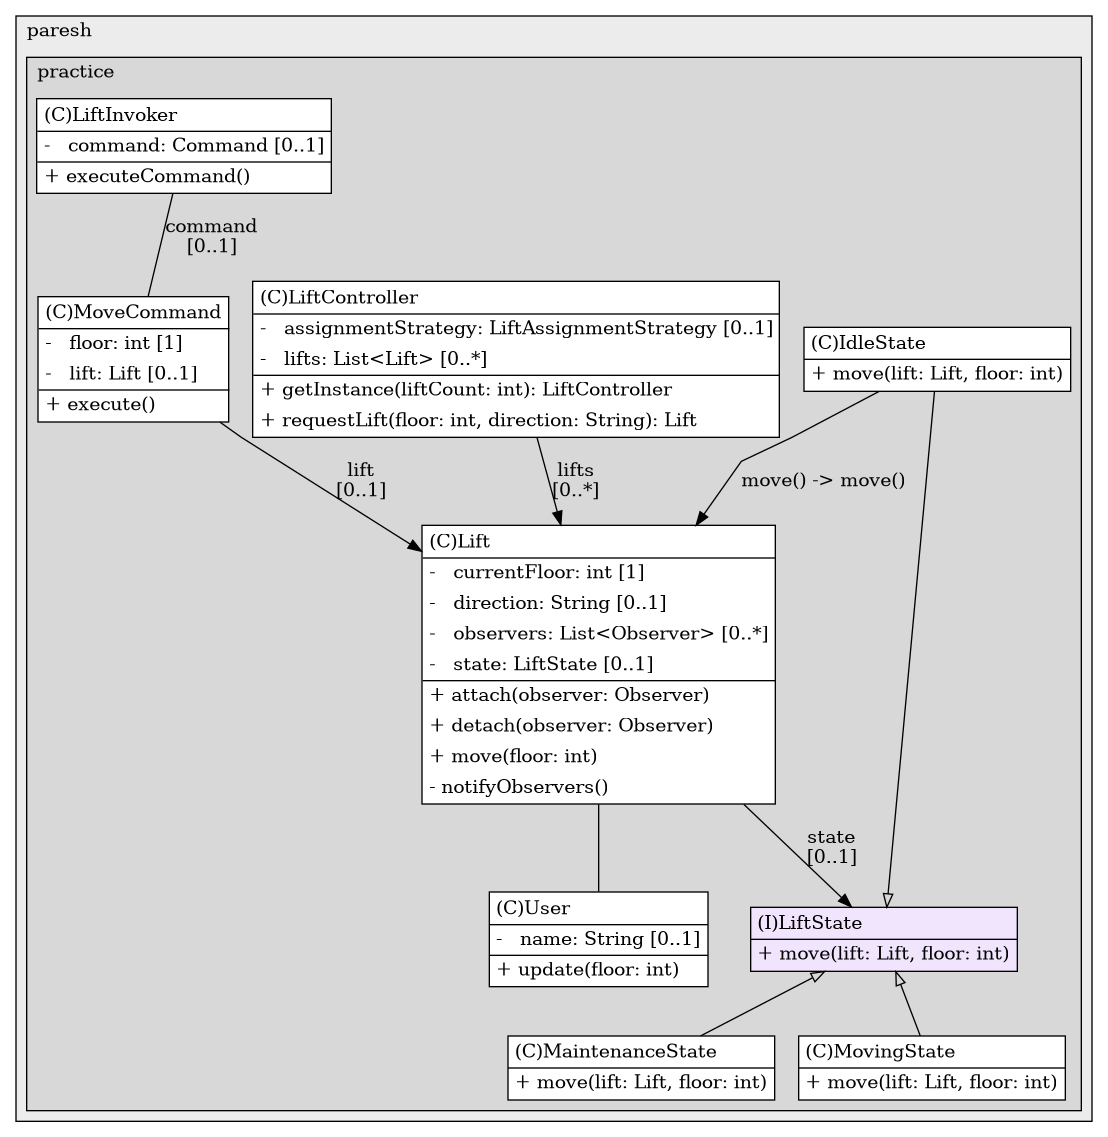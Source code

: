 @startuml

/' diagram meta data start
config=StructureConfiguration;
{
  "projectClassification": {
    "searchMode": "OpenProject", // OpenProject, AllProjects
    "includedProjects": "",
    "pathEndKeywords": "*.impl",
    "isClientPath": "",
    "isClientName": "",
    "isTestPath": "",
    "isTestName": "",
    "isMappingPath": "",
    "isMappingName": "",
    "isDataAccessPath": "",
    "isDataAccessName": "",
    "isDataStructurePath": "",
    "isDataStructureName": "",
    "isInterfaceStructuresPath": "",
    "isInterfaceStructuresName": "",
    "isEntryPointPath": "",
    "isEntryPointName": "",
    "treatFinalFieldsAsMandatory": false
  },
  "graphRestriction": {
    "classPackageExcludeFilter": "",
    "classPackageIncludeFilter": "",
    "classNameExcludeFilter": "",
    "classNameIncludeFilter": "",
    "methodNameExcludeFilter": "",
    "methodNameIncludeFilter": "",
    "removeByInheritance": "", // inheritance/annotation based filtering is done in a second step
    "removeByAnnotation": "",
    "removeByClassPackage": "", // cleanup the graph after inheritance/annotation based filtering is done
    "removeByClassName": "",
    "cutMappings": false,
    "cutEnum": true,
    "cutTests": true,
    "cutClient": true,
    "cutDataAccess": false,
    "cutInterfaceStructures": false,
    "cutDataStructures": false,
    "cutGetterAndSetter": true,
    "cutConstructors": true
  },
  "graphTraversal": {
    "forwardDepth": 6,
    "backwardDepth": 6,
    "classPackageExcludeFilter": "",
    "classPackageIncludeFilter": "",
    "classNameExcludeFilter": "",
    "classNameIncludeFilter": "",
    "methodNameExcludeFilter": "",
    "methodNameIncludeFilter": "",
    "hideMappings": false,
    "hideDataStructures": false,
    "hidePrivateMethods": true,
    "hideInterfaceCalls": true, // indirection: implementation -> interface (is hidden) -> implementation
    "onlyShowApplicationEntryPoints": false, // root node is included
    "useMethodCallsForStructureDiagram": "ForwardOnly" // ForwardOnly, BothDirections, No
  },
  "details": {
    "aggregation": "GroupByClass", // ByClass, GroupByClass, None
    "showClassGenericTypes": true,
    "showMethods": true,
    "showMethodParameterNames": true,
    "showMethodParameterTypes": true,
    "showMethodReturnType": true,
    "showPackageLevels": 2,
    "showDetailedClassStructure": true
  },
  "rootClass": "com.paresh.practice.design.patterns.problem.LiftState",
  "extensionCallbackMethod": "" // qualified.class.name#methodName - signature: public static String method(String)
}
diagram meta data end '/



digraph g {
    rankdir="TB"
    splines=polyline
    

'nodes 
subgraph cluster_995423943 { 
   	label=paresh
	labeljust=l
	fillcolor="#ececec"
	style=filled
   
   subgraph cluster_1785808304 { 
   	label=practice
	labeljust=l
	fillcolor="#d8d8d8"
	style=filled
   
   IdleState1974454201[
	label=<<TABLE BORDER="1" CELLBORDER="0" CELLPADDING="4" CELLSPACING="0">
<TR><TD ALIGN="LEFT" >(C)IdleState</TD></TR>
<HR/>
<TR><TD ALIGN="LEFT" >+ move(lift: Lift, floor: int)</TD></TR>
</TABLE>>
	style=filled
	margin=0
	shape=plaintext
	fillcolor="#FFFFFF"
];

Lift1974454201[
	label=<<TABLE BORDER="1" CELLBORDER="0" CELLPADDING="4" CELLSPACING="0">
<TR><TD ALIGN="LEFT" >(C)Lift</TD></TR>
<HR/>
<TR><TD ALIGN="LEFT" >-   currentFloor: int [1]</TD></TR>
<TR><TD ALIGN="LEFT" >-   direction: String [0..1]</TD></TR>
<TR><TD ALIGN="LEFT" >-   observers: List&lt;Observer&gt; [0..*]</TD></TR>
<TR><TD ALIGN="LEFT" >-   state: LiftState [0..1]</TD></TR>
<HR/>
<TR><TD ALIGN="LEFT" >+ attach(observer: Observer)</TD></TR>
<TR><TD ALIGN="LEFT" >+ detach(observer: Observer)</TD></TR>
<TR><TD ALIGN="LEFT" >+ move(floor: int)</TD></TR>
<TR><TD ALIGN="LEFT" >- notifyObservers()</TD></TR>
</TABLE>>
	style=filled
	margin=0
	shape=plaintext
	fillcolor="#FFFFFF"
];

LiftController1974454201[
	label=<<TABLE BORDER="1" CELLBORDER="0" CELLPADDING="4" CELLSPACING="0">
<TR><TD ALIGN="LEFT" >(C)LiftController</TD></TR>
<HR/>
<TR><TD ALIGN="LEFT" >-   assignmentStrategy: LiftAssignmentStrategy [0..1]</TD></TR>
<TR><TD ALIGN="LEFT" >-   lifts: List&lt;Lift&gt; [0..*]</TD></TR>
<HR/>
<TR><TD ALIGN="LEFT" >+ getInstance(liftCount: int): LiftController</TD></TR>
<TR><TD ALIGN="LEFT" >+ requestLift(floor: int, direction: String): Lift</TD></TR>
</TABLE>>
	style=filled
	margin=0
	shape=plaintext
	fillcolor="#FFFFFF"
];

LiftInvoker1974454201[
	label=<<TABLE BORDER="1" CELLBORDER="0" CELLPADDING="4" CELLSPACING="0">
<TR><TD ALIGN="LEFT" >(C)LiftInvoker</TD></TR>
<HR/>
<TR><TD ALIGN="LEFT" >-   command: Command [0..1]</TD></TR>
<HR/>
<TR><TD ALIGN="LEFT" >+ executeCommand()</TD></TR>
</TABLE>>
	style=filled
	margin=0
	shape=plaintext
	fillcolor="#FFFFFF"
];

LiftState1974454201[
	label=<<TABLE BORDER="1" CELLBORDER="0" CELLPADDING="4" CELLSPACING="0">
<TR><TD ALIGN="LEFT" >(I)LiftState</TD></TR>
<HR/>
<TR><TD ALIGN="LEFT" >+ move(lift: Lift, floor: int)</TD></TR>
</TABLE>>
	style=filled
	margin=0
	shape=plaintext
	fillcolor="#F1E5FD"
];

MaintenanceState1974454201[
	label=<<TABLE BORDER="1" CELLBORDER="0" CELLPADDING="4" CELLSPACING="0">
<TR><TD ALIGN="LEFT" >(C)MaintenanceState</TD></TR>
<HR/>
<TR><TD ALIGN="LEFT" >+ move(lift: Lift, floor: int)</TD></TR>
</TABLE>>
	style=filled
	margin=0
	shape=plaintext
	fillcolor="#FFFFFF"
];

MoveCommand1974454201[
	label=<<TABLE BORDER="1" CELLBORDER="0" CELLPADDING="4" CELLSPACING="0">
<TR><TD ALIGN="LEFT" >(C)MoveCommand</TD></TR>
<HR/>
<TR><TD ALIGN="LEFT" >-   floor: int [1]</TD></TR>
<TR><TD ALIGN="LEFT" >-   lift: Lift [0..1]</TD></TR>
<HR/>
<TR><TD ALIGN="LEFT" >+ execute()</TD></TR>
</TABLE>>
	style=filled
	margin=0
	shape=plaintext
	fillcolor="#FFFFFF"
];

MovingState1974454201[
	label=<<TABLE BORDER="1" CELLBORDER="0" CELLPADDING="4" CELLSPACING="0">
<TR><TD ALIGN="LEFT" >(C)MovingState</TD></TR>
<HR/>
<TR><TD ALIGN="LEFT" >+ move(lift: Lift, floor: int)</TD></TR>
</TABLE>>
	style=filled
	margin=0
	shape=plaintext
	fillcolor="#FFFFFF"
];

User1974454201[
	label=<<TABLE BORDER="1" CELLBORDER="0" CELLPADDING="4" CELLSPACING="0">
<TR><TD ALIGN="LEFT" >(C)User</TD></TR>
<HR/>
<TR><TD ALIGN="LEFT" >-   name: String [0..1]</TD></TR>
<HR/>
<TR><TD ALIGN="LEFT" >+ update(floor: int)</TD></TR>
</TABLE>>
	style=filled
	margin=0
	shape=plaintext
	fillcolor="#FFFFFF"
];
} 
} 

'edges    
IdleState1974454201 -> Lift1974454201[label="move() -> move()"];
Lift1974454201 -> LiftState1974454201[label="state
[0..1]"];
Lift1974454201 -> User1974454201[arrowhead=none];
LiftController1974454201 -> Lift1974454201[label="lifts
[0..*]"];
LiftInvoker1974454201 -> MoveCommand1974454201[label="command
[0..1]", arrowhead=none];
LiftState1974454201 -> IdleState1974454201[arrowhead=none, arrowtail=empty, dir=both];
LiftState1974454201 -> MaintenanceState1974454201[arrowhead=none, arrowtail=empty, dir=both];
LiftState1974454201 -> MovingState1974454201[arrowhead=none, arrowtail=empty, dir=both];
MoveCommand1974454201 -> Lift1974454201[label="lift
[0..1]"];
    
}
@enduml